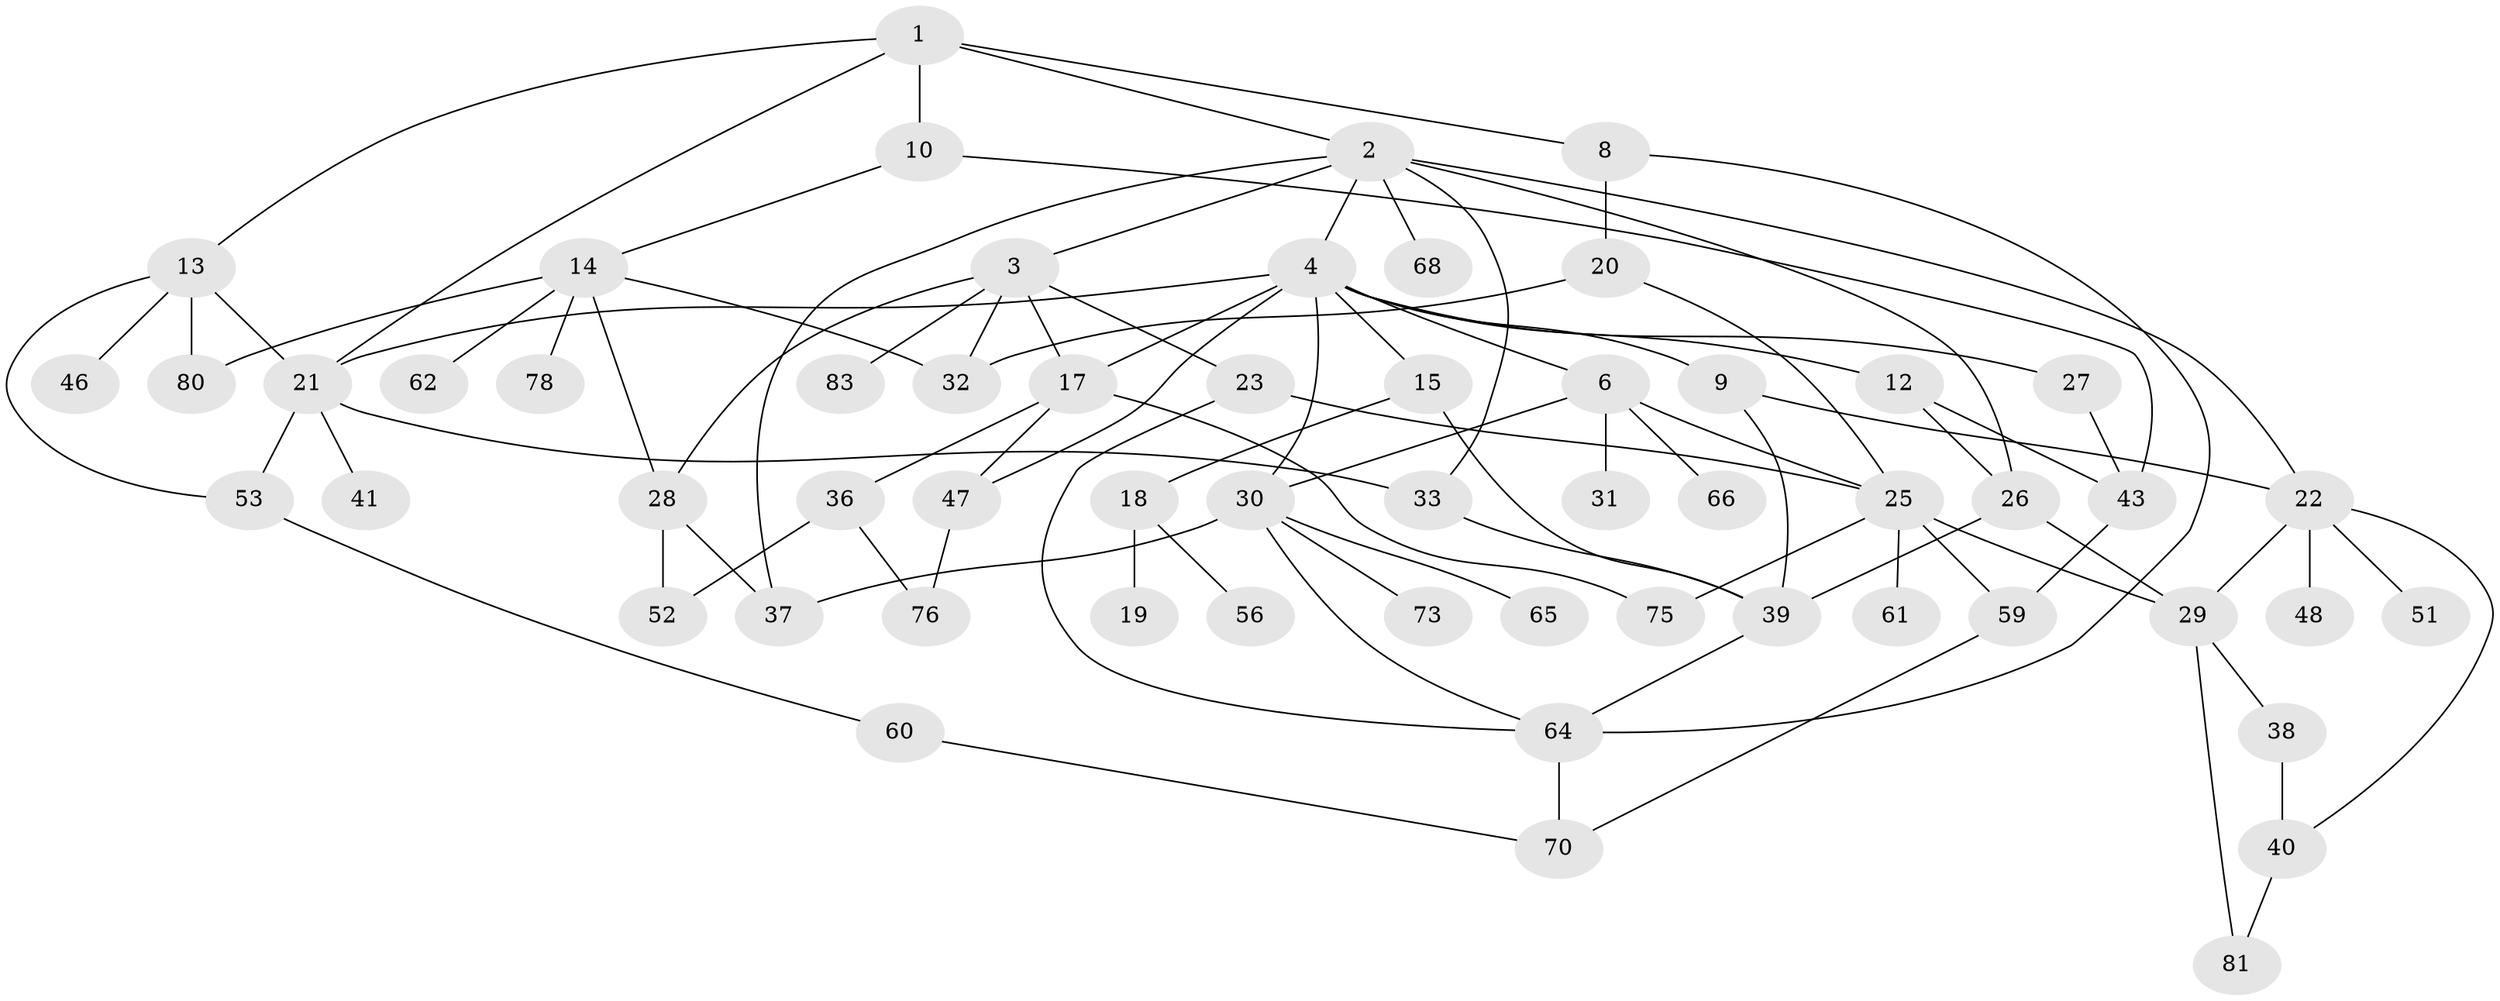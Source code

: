 // Generated by graph-tools (version 1.1) at 2025/51/02/27/25 19:51:40]
// undirected, 58 vertices, 92 edges
graph export_dot {
graph [start="1"]
  node [color=gray90,style=filled];
  1 [super="+35"];
  2 [super="+11"];
  3 [super="+16"];
  4 [super="+5"];
  6 [super="+7"];
  8;
  9;
  10 [super="+24"];
  12;
  13;
  14 [super="+77"];
  15;
  17 [super="+54"];
  18;
  19;
  20 [super="+79"];
  21 [super="+67"];
  22 [super="+45"];
  23 [super="+84"];
  25 [super="+44"];
  26 [super="+57"];
  27;
  28 [super="+34"];
  29 [super="+50"];
  30 [super="+82"];
  31;
  32 [super="+74"];
  33;
  36 [super="+42"];
  37;
  38;
  39 [super="+55"];
  40 [super="+69"];
  41;
  43 [super="+49"];
  46;
  47 [super="+58"];
  48;
  51 [super="+63"];
  52;
  53;
  56;
  59;
  60 [super="+71"];
  61;
  62;
  64 [super="+72"];
  65;
  66;
  68;
  70;
  73;
  75;
  76;
  78;
  80;
  81;
  83;
  1 -- 2;
  1 -- 8;
  1 -- 10;
  1 -- 13;
  1 -- 21;
  2 -- 3;
  2 -- 4;
  2 -- 26;
  2 -- 37;
  2 -- 22;
  2 -- 33;
  2 -- 68;
  3 -- 17;
  3 -- 83;
  3 -- 32;
  3 -- 28;
  3 -- 23;
  4 -- 6;
  4 -- 12;
  4 -- 17;
  4 -- 21;
  4 -- 9;
  4 -- 27;
  4 -- 47;
  4 -- 30;
  4 -- 15;
  6 -- 66;
  6 -- 25;
  6 -- 31;
  6 -- 30;
  8 -- 20;
  8 -- 64;
  9 -- 22;
  9 -- 39;
  10 -- 14;
  10 -- 43;
  12 -- 43;
  12 -- 26;
  13 -- 46;
  13 -- 53;
  13 -- 80;
  13 -- 21;
  14 -- 62;
  14 -- 78;
  14 -- 32;
  14 -- 80;
  14 -- 28;
  15 -- 18;
  15 -- 39;
  17 -- 36;
  17 -- 75;
  17 -- 47;
  18 -- 19;
  18 -- 56;
  20 -- 25;
  20 -- 32 [weight=2];
  21 -- 41;
  21 -- 33;
  21 -- 53;
  22 -- 40;
  22 -- 48;
  22 -- 51;
  22 -- 29;
  23 -- 25;
  23 -- 64;
  25 -- 59;
  25 -- 75;
  25 -- 61;
  25 -- 29;
  26 -- 29;
  26 -- 39;
  27 -- 43;
  28 -- 37;
  28 -- 52;
  29 -- 38;
  29 -- 81;
  30 -- 65;
  30 -- 73;
  30 -- 64;
  30 -- 37;
  33 -- 39;
  36 -- 52;
  36 -- 76;
  38 -- 40;
  39 -- 64;
  40 -- 81;
  43 -- 59;
  47 -- 76;
  53 -- 60;
  59 -- 70;
  60 -- 70;
  64 -- 70;
}
